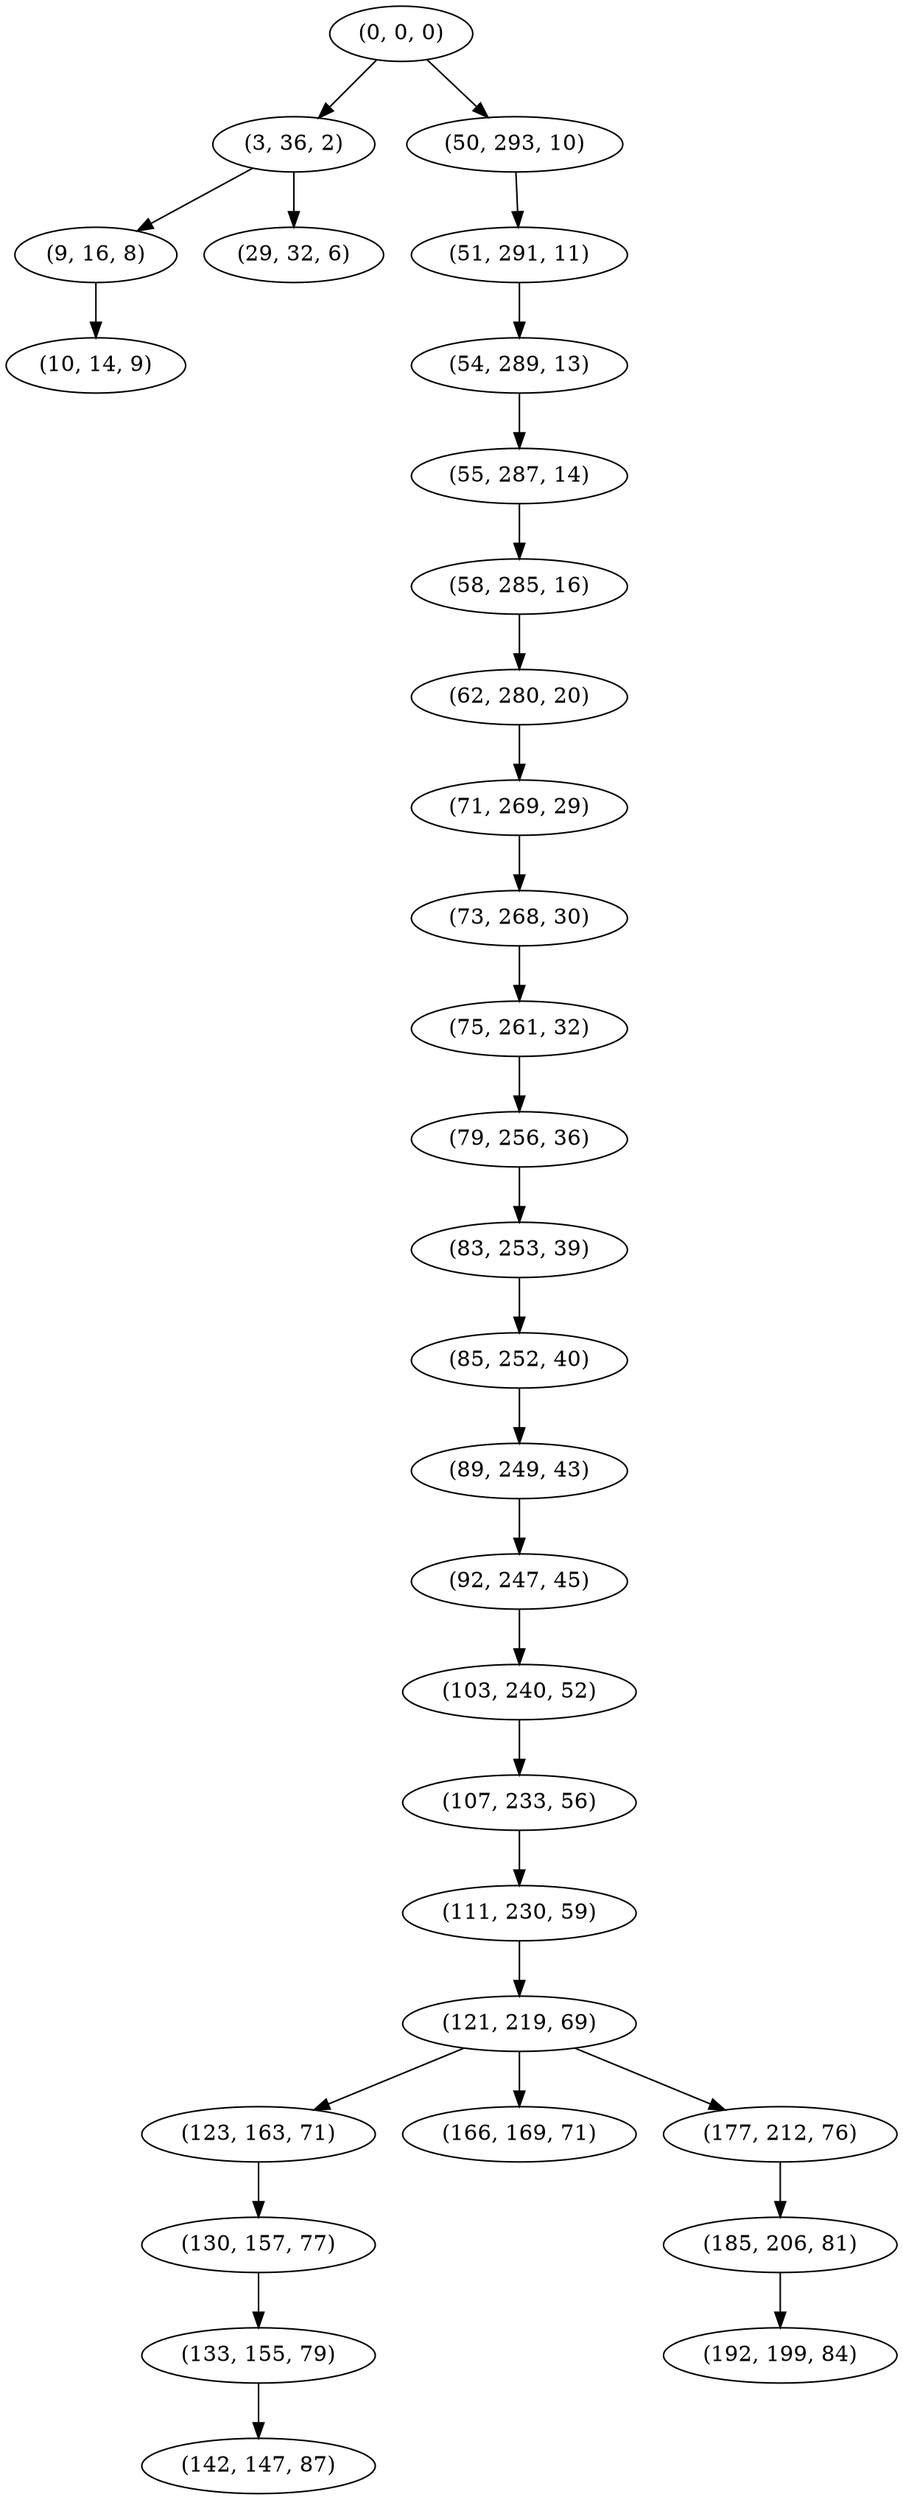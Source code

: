 digraph tree {
    "(0, 0, 0)";
    "(3, 36, 2)";
    "(9, 16, 8)";
    "(10, 14, 9)";
    "(29, 32, 6)";
    "(50, 293, 10)";
    "(51, 291, 11)";
    "(54, 289, 13)";
    "(55, 287, 14)";
    "(58, 285, 16)";
    "(62, 280, 20)";
    "(71, 269, 29)";
    "(73, 268, 30)";
    "(75, 261, 32)";
    "(79, 256, 36)";
    "(83, 253, 39)";
    "(85, 252, 40)";
    "(89, 249, 43)";
    "(92, 247, 45)";
    "(103, 240, 52)";
    "(107, 233, 56)";
    "(111, 230, 59)";
    "(121, 219, 69)";
    "(123, 163, 71)";
    "(130, 157, 77)";
    "(133, 155, 79)";
    "(142, 147, 87)";
    "(166, 169, 71)";
    "(177, 212, 76)";
    "(185, 206, 81)";
    "(192, 199, 84)";
    "(0, 0, 0)" -> "(3, 36, 2)";
    "(0, 0, 0)" -> "(50, 293, 10)";
    "(3, 36, 2)" -> "(9, 16, 8)";
    "(3, 36, 2)" -> "(29, 32, 6)";
    "(9, 16, 8)" -> "(10, 14, 9)";
    "(50, 293, 10)" -> "(51, 291, 11)";
    "(51, 291, 11)" -> "(54, 289, 13)";
    "(54, 289, 13)" -> "(55, 287, 14)";
    "(55, 287, 14)" -> "(58, 285, 16)";
    "(58, 285, 16)" -> "(62, 280, 20)";
    "(62, 280, 20)" -> "(71, 269, 29)";
    "(71, 269, 29)" -> "(73, 268, 30)";
    "(73, 268, 30)" -> "(75, 261, 32)";
    "(75, 261, 32)" -> "(79, 256, 36)";
    "(79, 256, 36)" -> "(83, 253, 39)";
    "(83, 253, 39)" -> "(85, 252, 40)";
    "(85, 252, 40)" -> "(89, 249, 43)";
    "(89, 249, 43)" -> "(92, 247, 45)";
    "(92, 247, 45)" -> "(103, 240, 52)";
    "(103, 240, 52)" -> "(107, 233, 56)";
    "(107, 233, 56)" -> "(111, 230, 59)";
    "(111, 230, 59)" -> "(121, 219, 69)";
    "(121, 219, 69)" -> "(123, 163, 71)";
    "(121, 219, 69)" -> "(166, 169, 71)";
    "(121, 219, 69)" -> "(177, 212, 76)";
    "(123, 163, 71)" -> "(130, 157, 77)";
    "(130, 157, 77)" -> "(133, 155, 79)";
    "(133, 155, 79)" -> "(142, 147, 87)";
    "(177, 212, 76)" -> "(185, 206, 81)";
    "(185, 206, 81)" -> "(192, 199, 84)";
}
